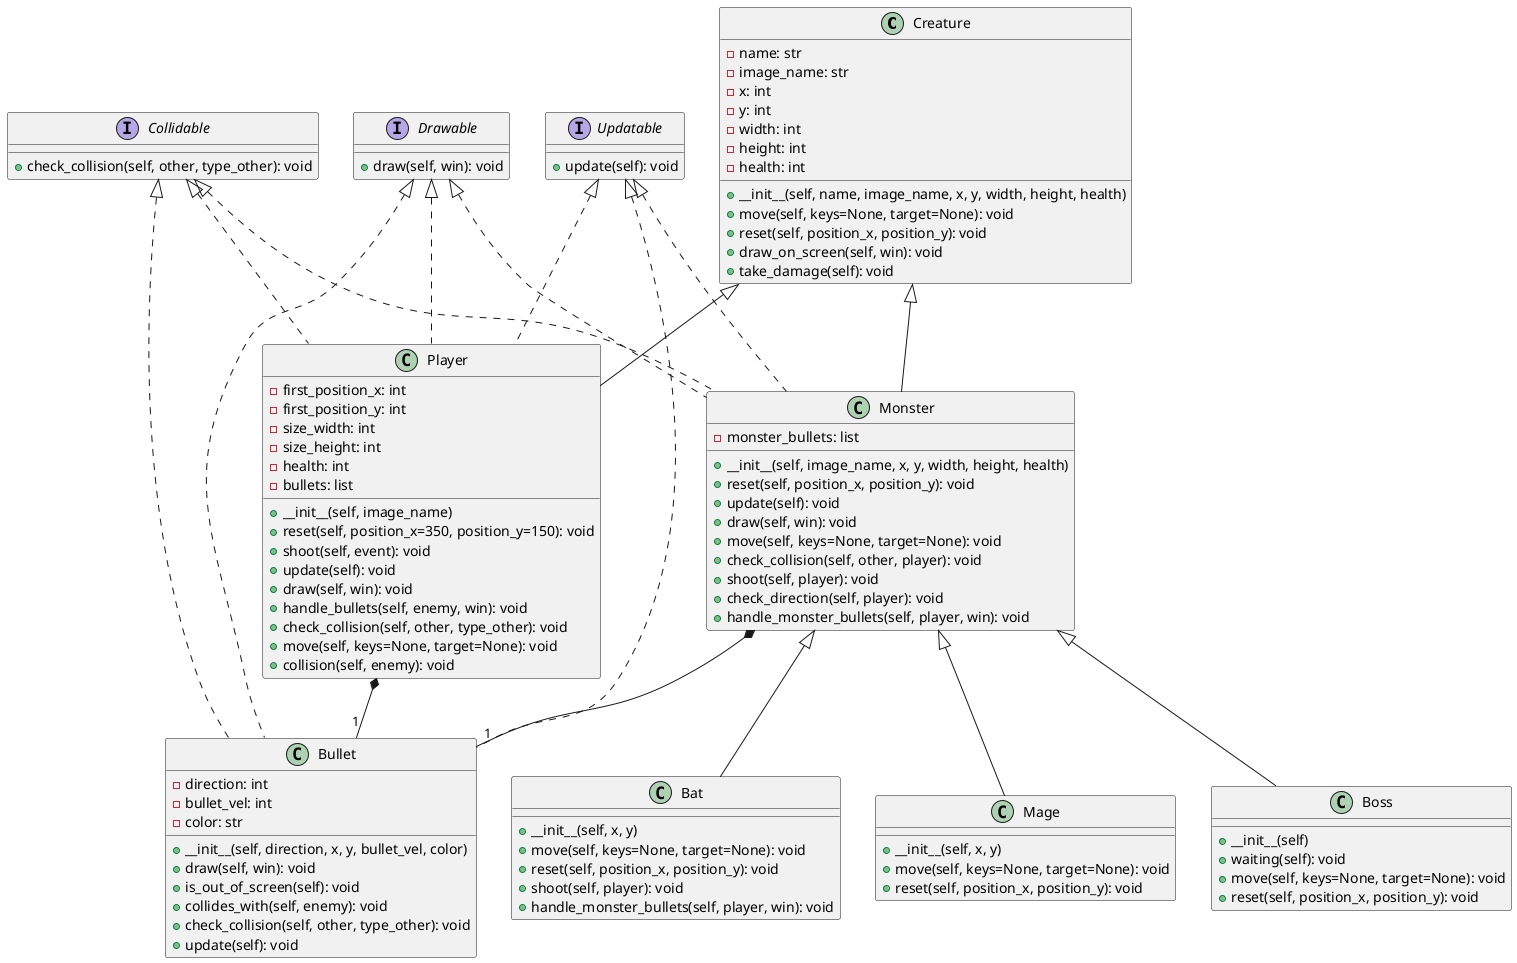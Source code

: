 @startuml

' The Creature class is a basic representation of all living beings in the game.
class Creature {
  -name: str
  -image_name: str
  -x: int
  -y: int
  -width: int
  -height: int
  -health: int
  +__init__(self, name, image_name, x, y, width, height, health)
  +move(self, keys=None, target=None): void
  +reset(self, position_x, position_y): void
  +draw_on_screen(self, win): void
  +take_damage(self): void
}

' Drawable is an interface for all objects that can be drawn on the screen.
interface Drawable {
  +draw(self, win): void
}

' Collidable is an interface for all objects that can participate in collisions.
interface Collidable {
  +check_collision(self, other, type_other): void
}

' Updatable is an interface for all objects that have a state which can be updated over time.
interface Updatable {
  +update(self): void
}

' The Player class represents the user-controlled character in the game.
class Player {
  -first_position_x: int
  -first_position_y: int
  -size_width: int
  -size_height: int
  -health: int
  -bullets: list
  +__init__(self, image_name)
  +reset(self, position_x=350, position_y=150): void
  +shoot(self, event): void
  +update(self): void
  +draw(self, win): void
  +handle_bullets(self, enemy, win): void
  +check_collision(self, other, type_other): void
  +move(self, keys=None, target=None): void
  +collision(self, enemy): void
}

' The Monster class represents enemies in the game.
class Monster {
  -monster_bullets: list
  +__init__(self, image_name, x, y, width, height, health)
  +reset(self, position_x, position_y): void
  +update(self): void
  +draw(self, win): void
  +move(self, keys=None, target=None): void
  +check_collision(self, other, player): void
  +shoot(self, player): void
  +check_direction(self, player): void
  +handle_monster_bullets(self, player, win): void
}

' The Bullet class represents bullets shot by the player and monsters.
class Bullet {
  -direction: int
  -bullet_vel: int
  -color: str
  +__init__(self, direction, x, y, bullet_vel, color)
  +draw(self, win): void
  +is_out_of_screen(self): void
  +collides_with(self, enemy): void
  +check_collision(self, other, type_other): void
  +update(self): void
}

' The Bat class represents a type of monster.
class Bat {
  +__init__(self, x, y)
  +move(self, keys=None, target=None): void
  +reset(self, position_x, position_y): void
  +shoot(self, player): void
  +handle_monster_bullets(self, player, win): void
}

' The Mage class represents a type of monster.
class Mage {
  +__init__(self, x, y)
  +move(self, keys=None, target=None): void
  +reset(self, position_x, position_y): void
}


' The Boss class represents the boss monster in the game.
class Boss {
  +__init__(self)
  +waiting(self): void
  +move(self, keys=None, target=None): void
  +reset(self, position_x, position_y): void
}

' The Player class extends the Creature class and implements the Drawable, Collidable, and Updatable interfaces.
Creature <|-- Player
Drawable <|.. Player
Collidable <|.. Player
Updatable <|.. Player

' The Monster class extends the Creature class and implements the Drawable, Collidable, and Updatable interfaces.
Creature <|-- Monster
Drawable <|.. Monster
Collidable <|.. Monster
Updatable <|.. Monster

' The Bullet class implements the Drawable, Collidable, and Updatable interfaces.
Drawable <|.. Bullet
Collidable <|.. Bullet
Updatable <|.. Bullet

' The Player class has a relationship with the Bullet class.
Player *-- "1" Bullet
' The Monster class has a relationship with the Bullet class.
Monster *-- "1" Bullet

' The Bat, Mage, and Boss classes extend the Monster class.
Monster <|-- Bat
Monster <|-- Mage
Monster <|-- Boss
@enduml

@enduml